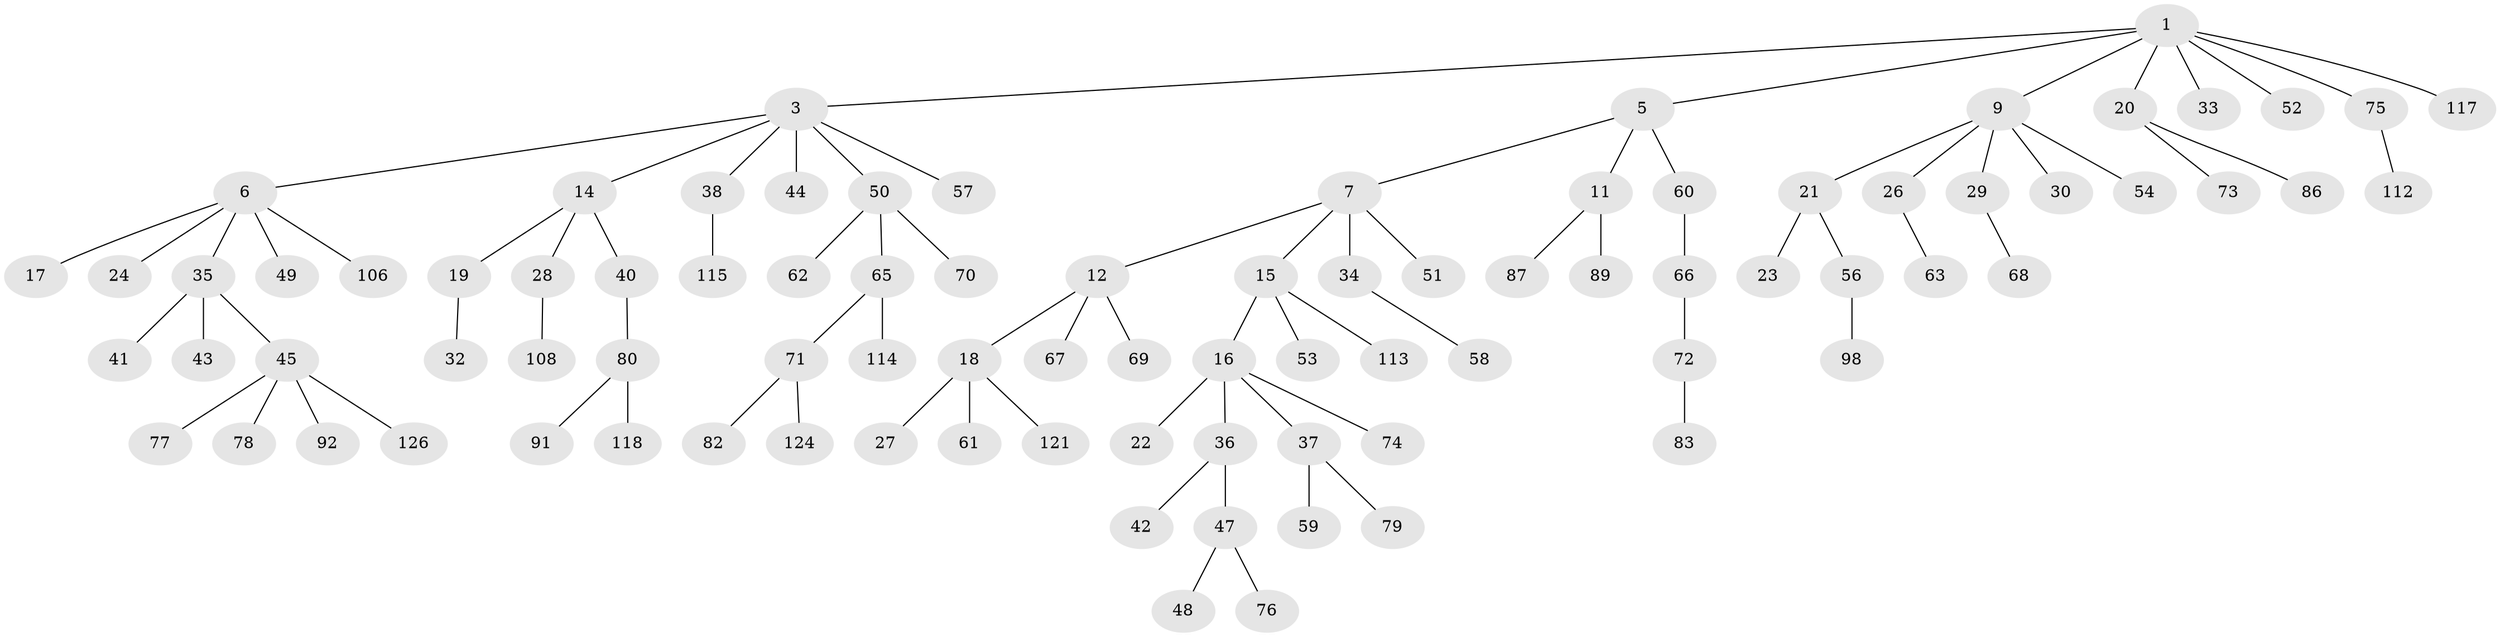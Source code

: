 // original degree distribution, {4: 0.08661417322834646, 6: 0.023622047244094488, 5: 0.03937007874015748, 2: 0.2283464566929134, 3: 0.11023622047244094, 1: 0.5118110236220472}
// Generated by graph-tools (version 1.1) at 2025/19/03/04/25 18:19:10]
// undirected, 88 vertices, 87 edges
graph export_dot {
graph [start="1"]
  node [color=gray90,style=filled];
  1 [super="+2"];
  3 [super="+4"];
  5;
  6;
  7 [super="+55+8"];
  9 [super="+10"];
  11 [super="+13"];
  12;
  14;
  15;
  16;
  17;
  18;
  19 [super="+97+110"];
  20;
  21 [super="+25"];
  22 [super="+119"];
  23 [super="+31"];
  24;
  26;
  27;
  28 [super="+46+102"];
  29 [super="+39"];
  30;
  32 [super="+99+105"];
  33;
  34 [super="+94"];
  35 [super="+123"];
  36;
  37;
  38 [super="+84+85"];
  40;
  41;
  42 [super="+103"];
  43 [super="+116"];
  44;
  45;
  47;
  48;
  49 [super="+96"];
  50 [super="+125"];
  51 [super="+95"];
  52 [super="+90"];
  53;
  54;
  56;
  57;
  58;
  59;
  60 [super="+111+64"];
  61 [super="+88"];
  62;
  63;
  65;
  66;
  67;
  68;
  69;
  70;
  71;
  72;
  73 [super="+122"];
  74;
  75;
  76;
  77;
  78;
  79;
  80;
  82;
  83 [super="+101"];
  86;
  87;
  89;
  91;
  92;
  98 [super="+104"];
  106 [super="+107"];
  108;
  112;
  113;
  114;
  115;
  117;
  118;
  121;
  124;
  126;
  1 -- 5;
  1 -- 33;
  1 -- 117;
  1 -- 3;
  1 -- 20;
  1 -- 52;
  1 -- 9;
  1 -- 75;
  3 -- 14;
  3 -- 57;
  3 -- 50;
  3 -- 38;
  3 -- 6;
  3 -- 44;
  5 -- 7;
  5 -- 11;
  5 -- 60;
  6 -- 17;
  6 -- 24;
  6 -- 35;
  6 -- 49;
  6 -- 106;
  7 -- 12;
  7 -- 15;
  7 -- 34;
  7 -- 51;
  9 -- 21;
  9 -- 26;
  9 -- 29;
  9 -- 54;
  9 -- 30;
  11 -- 89;
  11 -- 87;
  12 -- 18;
  12 -- 67;
  12 -- 69;
  14 -- 19;
  14 -- 28;
  14 -- 40;
  15 -- 16;
  15 -- 53;
  15 -- 113;
  16 -- 22;
  16 -- 36;
  16 -- 37;
  16 -- 74;
  18 -- 27;
  18 -- 61;
  18 -- 121;
  19 -- 32;
  20 -- 73;
  20 -- 86;
  21 -- 23;
  21 -- 56;
  26 -- 63;
  28 -- 108;
  29 -- 68;
  34 -- 58;
  35 -- 41;
  35 -- 43;
  35 -- 45;
  36 -- 42;
  36 -- 47;
  37 -- 59;
  37 -- 79;
  38 -- 115;
  40 -- 80;
  45 -- 77;
  45 -- 78;
  45 -- 92;
  45 -- 126;
  47 -- 48;
  47 -- 76;
  50 -- 62;
  50 -- 65;
  50 -- 70;
  56 -- 98;
  60 -- 66;
  65 -- 71;
  65 -- 114;
  66 -- 72;
  71 -- 82;
  71 -- 124;
  72 -- 83;
  75 -- 112;
  80 -- 91;
  80 -- 118;
}
